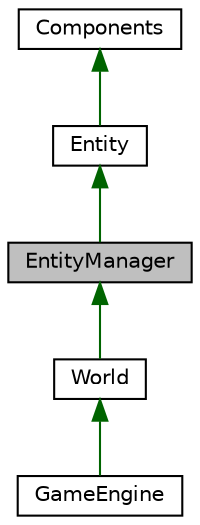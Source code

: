 digraph "EntityManager"
{
 // LATEX_PDF_SIZE
  edge [fontname="Helvetica",fontsize="10",labelfontname="Helvetica",labelfontsize="10"];
  node [fontname="Helvetica",fontsize="10",shape=record];
  Node1 [label="EntityManager",height=0.2,width=0.4,color="black", fillcolor="grey75", style="filled", fontcolor="black",tooltip=" "];
  Node2 -> Node1 [dir="back",color="darkgreen",fontsize="10",style="solid",fontname="Helvetica"];
  Node2 [label="Entity",height=0.2,width=0.4,color="black", fillcolor="white", style="filled",URL="$da/d61/classEntity.html",tooltip="Entity class: Entity is a class that represents an entity in the game."];
  Node3 -> Node2 [dir="back",color="darkgreen",fontsize="10",style="solid",fontname="Helvetica"];
  Node3 [label="Components",height=0.2,width=0.4,color="black", fillcolor="white", style="filled",URL="$db/d46/classComponents.html",tooltip="Components class: Components is a class that represents a component in the game."];
  Node1 -> Node4 [dir="back",color="darkgreen",fontsize="10",style="solid",fontname="Helvetica"];
  Node4 [label="World",height=0.2,width=0.4,color="black", fillcolor="white", style="filled",URL="$d6/d39/classWorld.html",tooltip="World class: World is a class that represents the world of the game."];
  Node4 -> Node5 [dir="back",color="darkgreen",fontsize="10",style="solid",fontname="Helvetica"];
  Node5 [label="GameEngine",height=0.2,width=0.4,color="black", fillcolor="white", style="filled",URL="$df/d8d/classGameEngine.html",tooltip="GameEngine class: GameEngine is a class that represents the game engine."];
}
